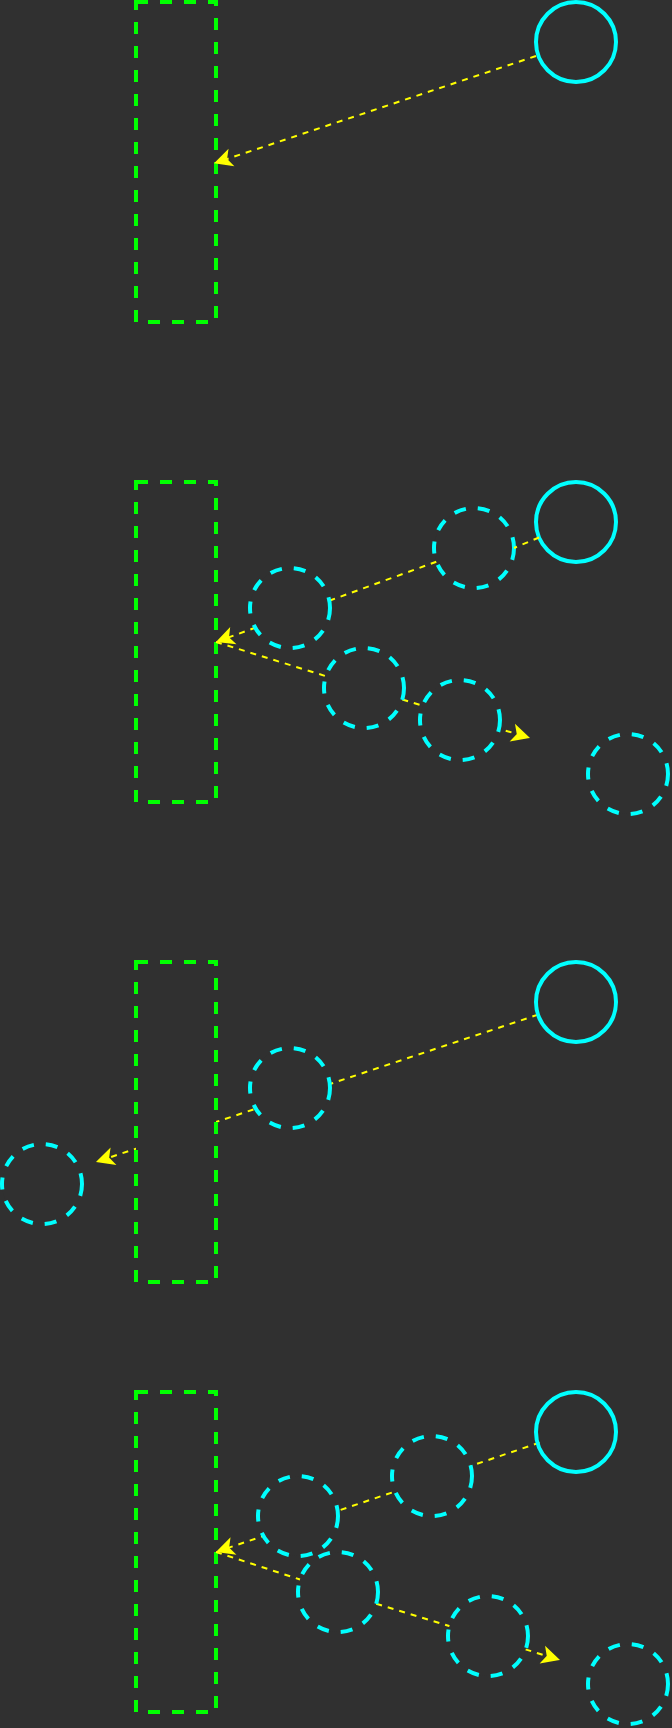 <mxfile version="15.5.6" type="device"><diagram id="TH-Ve6-rqeYfhUo5hMRi" name="Page-1"><mxGraphModel dx="492" dy="519" grid="0" gridSize="20" guides="1" tooltips="1" connect="1" arrows="1" fold="1" page="1" pageScale="1" pageWidth="827" pageHeight="1169" background="#303030" math="0" shadow="0"><root><mxCell id="0"/><mxCell id="1" parent="0"/><mxCell id="u0tPK8RqOwRzlJ7Y0aPv-1" value="" style="rounded=0;whiteSpace=wrap;html=1;fillColor=none;strokeColor=#0F0;dashed=1;strokeWidth=2;" vertex="1" parent="1"><mxGeometry x="200" y="240" width="40" height="160" as="geometry"/></mxCell><mxCell id="u0tPK8RqOwRzlJ7Y0aPv-2" value="" style="ellipse;whiteSpace=wrap;html=1;strokeColor=#00FFFF;strokeWidth=2;fillColor=none;" vertex="1" parent="1"><mxGeometry x="400" y="240" width="40" height="40" as="geometry"/></mxCell><mxCell id="u0tPK8RqOwRzlJ7Y0aPv-3" value="" style="rounded=0;whiteSpace=wrap;html=1;fillColor=none;strokeColor=#0F0;dashed=1;strokeWidth=2;" vertex="1" parent="1"><mxGeometry x="200" y="480" width="40" height="160" as="geometry"/></mxCell><mxCell id="u0tPK8RqOwRzlJ7Y0aPv-5" style="rounded=0;orthogonalLoop=1;jettySize=auto;html=1;dashed=1;strokeColor=#FFFF00;entryX=1;entryY=0.5;entryDx=0;entryDy=0;startArrow=none;" edge="1" parent="1" source="u0tPK8RqOwRzlJ7Y0aPv-7" target="u0tPK8RqOwRzlJ7Y0aPv-3"><mxGeometry relative="1" as="geometry"><mxPoint x="280" y="560" as="targetPoint"/></mxGeometry></mxCell><mxCell id="u0tPK8RqOwRzlJ7Y0aPv-4" value="" style="ellipse;whiteSpace=wrap;html=1;strokeColor=#00FFFF;strokeWidth=2;fillColor=none;" vertex="1" parent="1"><mxGeometry x="400" y="480" width="40" height="40" as="geometry"/></mxCell><mxCell id="u0tPK8RqOwRzlJ7Y0aPv-6" style="rounded=0;orthogonalLoop=1;jettySize=auto;html=1;dashed=1;strokeColor=#FFFF00;startArrow=none;" edge="1" parent="1" source="u0tPK8RqOwRzlJ7Y0aPv-10"><mxGeometry relative="1" as="geometry"><mxPoint x="397" y="608" as="targetPoint"/><mxPoint x="240" y="560" as="sourcePoint"/></mxGeometry></mxCell><mxCell id="u0tPK8RqOwRzlJ7Y0aPv-9" value="" style="ellipse;whiteSpace=wrap;html=1;strokeColor=#00FFFF;strokeWidth=2;fillColor=#303030;dashed=1;" vertex="1" parent="1"><mxGeometry x="257" y="523" width="40" height="40" as="geometry"/></mxCell><mxCell id="u0tPK8RqOwRzlJ7Y0aPv-11" value="" style="ellipse;whiteSpace=wrap;html=1;strokeColor=#00FFFF;strokeWidth=2;fillColor=#303030;dashed=1;" vertex="1" parent="1"><mxGeometry x="342" y="579" width="40" height="40" as="geometry"/></mxCell><mxCell id="u0tPK8RqOwRzlJ7Y0aPv-12" value="" style="ellipse;whiteSpace=wrap;html=1;strokeColor=#00FFFF;strokeWidth=2;fillColor=#303030;dashed=1;" vertex="1" parent="1"><mxGeometry x="426" y="606" width="40" height="40" as="geometry"/></mxCell><mxCell id="u0tPK8RqOwRzlJ7Y0aPv-14" style="rounded=0;orthogonalLoop=1;jettySize=auto;html=1;dashed=1;strokeColor=#FFFF00;" edge="1" source="u0tPK8RqOwRzlJ7Y0aPv-15" parent="1"><mxGeometry relative="1" as="geometry"><mxPoint x="180" y="820" as="targetPoint"/></mxGeometry></mxCell><mxCell id="u0tPK8RqOwRzlJ7Y0aPv-15" value="" style="ellipse;whiteSpace=wrap;html=1;strokeColor=#00FFFF;strokeWidth=2;fillColor=none;" vertex="1" parent="1"><mxGeometry x="400" y="720" width="40" height="40" as="geometry"/></mxCell><mxCell id="u0tPK8RqOwRzlJ7Y0aPv-17" value="" style="ellipse;whiteSpace=wrap;html=1;strokeColor=#00FFFF;strokeWidth=2;fillColor=#303030;dashed=1;" vertex="1" parent="1"><mxGeometry x="133" y="811" width="40" height="40" as="geometry"/></mxCell><mxCell id="u0tPK8RqOwRzlJ7Y0aPv-18" value="" style="ellipse;whiteSpace=wrap;html=1;strokeColor=#00FFFF;strokeWidth=2;fillColor=#303030;dashed=1;" vertex="1" parent="1"><mxGeometry x="257" y="763" width="40" height="40" as="geometry"/></mxCell><mxCell id="u0tPK8RqOwRzlJ7Y0aPv-23" style="rounded=0;orthogonalLoop=1;jettySize=auto;html=1;dashed=1;strokeColor=#FFFF00;entryX=1;entryY=0.5;entryDx=0;entryDy=0;" edge="1" parent="1"><mxGeometry relative="1" as="geometry"><mxPoint x="238.97" y="320.68" as="targetPoint"/><mxPoint x="399.996" y="267.005" as="sourcePoint"/></mxGeometry></mxCell><mxCell id="u0tPK8RqOwRzlJ7Y0aPv-13" value="" style="rounded=0;whiteSpace=wrap;html=1;fillColor=#303030;strokeColor=#0F0;dashed=1;strokeWidth=2;" vertex="1" parent="1"><mxGeometry x="200" y="720" width="40" height="160" as="geometry"/></mxCell><mxCell id="u0tPK8RqOwRzlJ7Y0aPv-7" value="" style="ellipse;whiteSpace=wrap;html=1;strokeColor=#00FFFF;strokeWidth=2;fillColor=#303030;dashed=1;" vertex="1" parent="1"><mxGeometry x="349" y="493" width="40" height="40" as="geometry"/></mxCell><mxCell id="u0tPK8RqOwRzlJ7Y0aPv-24" value="" style="rounded=0;orthogonalLoop=1;jettySize=auto;html=1;dashed=1;strokeColor=#FFFF00;entryX=1;entryY=0.5;entryDx=0;entryDy=0;endArrow=none;" edge="1" parent="1" source="u0tPK8RqOwRzlJ7Y0aPv-4" target="u0tPK8RqOwRzlJ7Y0aPv-7"><mxGeometry relative="1" as="geometry"><mxPoint x="240.0" y="560" as="targetPoint"/><mxPoint x="401.034" y="506.346" as="sourcePoint"/></mxGeometry></mxCell><mxCell id="u0tPK8RqOwRzlJ7Y0aPv-10" value="" style="ellipse;whiteSpace=wrap;html=1;strokeColor=#00FFFF;strokeWidth=2;fillColor=#303030;dashed=1;" vertex="1" parent="1"><mxGeometry x="294" y="563" width="40" height="40" as="geometry"/></mxCell><mxCell id="u0tPK8RqOwRzlJ7Y0aPv-25" value="" style="rounded=0;orthogonalLoop=1;jettySize=auto;html=1;dashed=1;strokeColor=#FFFF00;endArrow=none;" edge="1" parent="1" target="u0tPK8RqOwRzlJ7Y0aPv-10"><mxGeometry relative="1" as="geometry"><mxPoint x="397" y="608" as="targetPoint"/><mxPoint x="240.0" y="560" as="sourcePoint"/></mxGeometry></mxCell><mxCell id="u0tPK8RqOwRzlJ7Y0aPv-26" value="" style="rounded=0;whiteSpace=wrap;html=1;fillColor=none;strokeColor=#0F0;dashed=1;strokeWidth=2;" vertex="1" parent="1"><mxGeometry x="200" y="935" width="40" height="160" as="geometry"/></mxCell><mxCell id="u0tPK8RqOwRzlJ7Y0aPv-27" style="rounded=0;orthogonalLoop=1;jettySize=auto;html=1;dashed=1;strokeColor=#FFFF00;entryX=1;entryY=0.5;entryDx=0;entryDy=0;startArrow=none;exitX=0.045;exitY=0.633;exitDx=0;exitDy=0;exitPerimeter=0;" edge="1" source="u0tPK8RqOwRzlJ7Y0aPv-28" target="u0tPK8RqOwRzlJ7Y0aPv-26" parent="1"><mxGeometry relative="1" as="geometry"><mxPoint x="280" y="1015" as="targetPoint"/></mxGeometry></mxCell><mxCell id="u0tPK8RqOwRzlJ7Y0aPv-28" value="" style="ellipse;whiteSpace=wrap;html=1;strokeColor=#00FFFF;strokeWidth=2;fillColor=none;" vertex="1" parent="1"><mxGeometry x="400" y="935" width="40" height="40" as="geometry"/></mxCell><mxCell id="u0tPK8RqOwRzlJ7Y0aPv-29" style="rounded=0;orthogonalLoop=1;jettySize=auto;html=1;dashed=1;strokeColor=#FFFF00;startArrow=none;" edge="1" source="u0tPK8RqOwRzlJ7Y0aPv-35" parent="1"><mxGeometry relative="1" as="geometry"><mxPoint x="412" y="1069" as="targetPoint"/><mxPoint x="240" y="1015" as="sourcePoint"/></mxGeometry></mxCell><mxCell id="u0tPK8RqOwRzlJ7Y0aPv-30" value="" style="ellipse;whiteSpace=wrap;html=1;strokeColor=#00FFFF;strokeWidth=2;fillColor=#303030;dashed=1;" vertex="1" parent="1"><mxGeometry x="261" y="977" width="40" height="40" as="geometry"/></mxCell><mxCell id="u0tPK8RqOwRzlJ7Y0aPv-31" value="" style="ellipse;whiteSpace=wrap;html=1;strokeColor=#00FFFF;strokeWidth=2;fillColor=#303030;dashed=1;" vertex="1" parent="1"><mxGeometry x="356" y="1037" width="40" height="40" as="geometry"/></mxCell><mxCell id="u0tPK8RqOwRzlJ7Y0aPv-32" value="" style="ellipse;whiteSpace=wrap;html=1;strokeColor=#00FFFF;strokeWidth=2;fillColor=#303030;dashed=1;" vertex="1" parent="1"><mxGeometry x="426" y="1061" width="40" height="40" as="geometry"/></mxCell><mxCell id="u0tPK8RqOwRzlJ7Y0aPv-33" value="" style="ellipse;whiteSpace=wrap;html=1;strokeColor=#00FFFF;strokeWidth=2;fillColor=#303030;dashed=1;" vertex="1" parent="1"><mxGeometry x="328" y="957" width="40" height="40" as="geometry"/></mxCell><mxCell id="u0tPK8RqOwRzlJ7Y0aPv-35" value="" style="ellipse;whiteSpace=wrap;html=1;strokeColor=#00FFFF;strokeWidth=2;fillColor=#303030;dashed=1;" vertex="1" parent="1"><mxGeometry x="281" y="1015" width="40" height="40" as="geometry"/></mxCell><mxCell id="u0tPK8RqOwRzlJ7Y0aPv-36" value="" style="rounded=0;orthogonalLoop=1;jettySize=auto;html=1;dashed=1;strokeColor=#FFFF00;endArrow=none;" edge="1" target="u0tPK8RqOwRzlJ7Y0aPv-35" parent="1"><mxGeometry relative="1" as="geometry"><mxPoint x="397" y="1063" as="targetPoint"/><mxPoint x="240.0" y="1015" as="sourcePoint"/></mxGeometry></mxCell></root></mxGraphModel></diagram></mxfile>